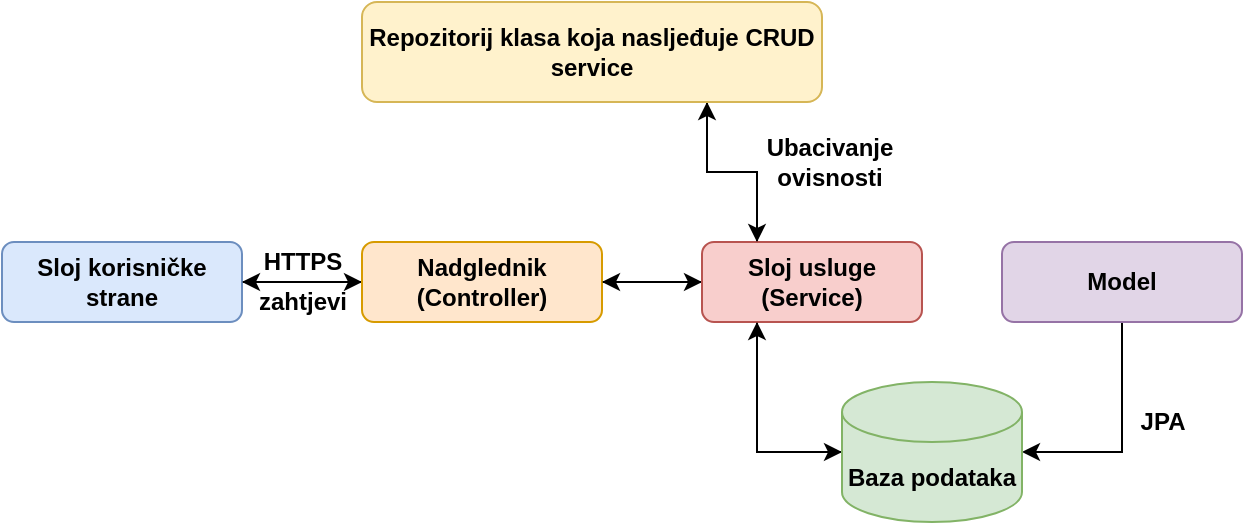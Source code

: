 <mxfile version="13.9.3" type="device"><diagram id="C5RBs43oDa-KdzZeNtuy" name="Page-1"><mxGraphModel dx="1865" dy="523" grid="1" gridSize="10" guides="1" tooltips="1" connect="1" arrows="1" fold="1" page="1" pageScale="1" pageWidth="827" pageHeight="1169" math="0" shadow="0"><root><mxCell id="WIyWlLk6GJQsqaUBKTNV-0"/><mxCell id="WIyWlLk6GJQsqaUBKTNV-1" parent="WIyWlLk6GJQsqaUBKTNV-0"/><mxCell id="Ad_OZJpvpOpTJJnWTY4k-5" style="edgeStyle=orthogonalEdgeStyle;rounded=0;orthogonalLoop=1;jettySize=auto;html=1;exitX=1;exitY=0.5;exitDx=0;exitDy=0;" edge="1" parent="WIyWlLk6GJQsqaUBKTNV-1" source="WIyWlLk6GJQsqaUBKTNV-3" target="WIyWlLk6GJQsqaUBKTNV-7"><mxGeometry relative="1" as="geometry"/></mxCell><mxCell id="WIyWlLk6GJQsqaUBKTNV-3" value="Sloj korisničke strane" style="rounded=1;whiteSpace=wrap;html=1;fontSize=12;glass=0;strokeWidth=1;shadow=0;fillColor=#dae8fc;strokeColor=#6c8ebf;fontStyle=1" parent="WIyWlLk6GJQsqaUBKTNV-1" vertex="1"><mxGeometry x="-20" y="180" width="120" height="40" as="geometry"/></mxCell><mxCell id="Ad_OZJpvpOpTJJnWTY4k-7" style="edgeStyle=orthogonalEdgeStyle;rounded=0;orthogonalLoop=1;jettySize=auto;html=1;exitX=0;exitY=0.5;exitDx=0;exitDy=0;entryX=1;entryY=0.5;entryDx=0;entryDy=0;" edge="1" parent="WIyWlLk6GJQsqaUBKTNV-1" source="WIyWlLk6GJQsqaUBKTNV-7" target="WIyWlLk6GJQsqaUBKTNV-3"><mxGeometry relative="1" as="geometry"/></mxCell><mxCell id="Ad_OZJpvpOpTJJnWTY4k-14" style="edgeStyle=orthogonalEdgeStyle;rounded=0;orthogonalLoop=1;jettySize=auto;html=1;exitX=1;exitY=0.5;exitDx=0;exitDy=0;entryX=0;entryY=0.5;entryDx=0;entryDy=0;" edge="1" parent="WIyWlLk6GJQsqaUBKTNV-1" source="WIyWlLk6GJQsqaUBKTNV-7" target="WIyWlLk6GJQsqaUBKTNV-12"><mxGeometry relative="1" as="geometry"/></mxCell><mxCell id="WIyWlLk6GJQsqaUBKTNV-7" value="Nadglednik (Controller)" style="rounded=1;whiteSpace=wrap;html=1;fontSize=12;glass=0;strokeWidth=1;shadow=0;fillColor=#ffe6cc;strokeColor=#d79b00;fontStyle=1" parent="WIyWlLk6GJQsqaUBKTNV-1" vertex="1"><mxGeometry x="160" y="180" width="120" height="40" as="geometry"/></mxCell><mxCell id="Ad_OZJpvpOpTJJnWTY4k-42" style="edgeStyle=orthogonalEdgeStyle;rounded=0;orthogonalLoop=1;jettySize=auto;html=1;exitX=0.5;exitY=1;exitDx=0;exitDy=0;entryX=1;entryY=0.5;entryDx=0;entryDy=0;entryPerimeter=0;" edge="1" parent="WIyWlLk6GJQsqaUBKTNV-1" source="WIyWlLk6GJQsqaUBKTNV-11" target="Ad_OZJpvpOpTJJnWTY4k-18"><mxGeometry relative="1" as="geometry"/></mxCell><mxCell id="WIyWlLk6GJQsqaUBKTNV-11" value="Model&lt;br&gt;" style="rounded=1;whiteSpace=wrap;html=1;fontSize=12;glass=0;strokeWidth=1;shadow=0;fillColor=#e1d5e7;strokeColor=#9673a6;fontStyle=1" parent="WIyWlLk6GJQsqaUBKTNV-1" vertex="1"><mxGeometry x="480" y="180" width="120" height="40" as="geometry"/></mxCell><mxCell id="Ad_OZJpvpOpTJJnWTY4k-17" style="edgeStyle=orthogonalEdgeStyle;rounded=0;orthogonalLoop=1;jettySize=auto;html=1;exitX=0;exitY=0.5;exitDx=0;exitDy=0;entryX=1;entryY=0.5;entryDx=0;entryDy=0;" edge="1" parent="WIyWlLk6GJQsqaUBKTNV-1" source="WIyWlLk6GJQsqaUBKTNV-12" target="WIyWlLk6GJQsqaUBKTNV-7"><mxGeometry relative="1" as="geometry"/></mxCell><mxCell id="Ad_OZJpvpOpTJJnWTY4k-37" style="edgeStyle=orthogonalEdgeStyle;rounded=0;orthogonalLoop=1;jettySize=auto;html=1;exitX=0.25;exitY=1;exitDx=0;exitDy=0;entryX=0;entryY=0.5;entryDx=0;entryDy=0;entryPerimeter=0;" edge="1" parent="WIyWlLk6GJQsqaUBKTNV-1" source="WIyWlLk6GJQsqaUBKTNV-12" target="Ad_OZJpvpOpTJJnWTY4k-18"><mxGeometry relative="1" as="geometry"/></mxCell><mxCell id="Ad_OZJpvpOpTJJnWTY4k-46" style="edgeStyle=orthogonalEdgeStyle;rounded=0;orthogonalLoop=1;jettySize=auto;html=1;exitX=0.25;exitY=0;exitDx=0;exitDy=0;entryX=0.75;entryY=1;entryDx=0;entryDy=0;" edge="1" parent="WIyWlLk6GJQsqaUBKTNV-1" source="WIyWlLk6GJQsqaUBKTNV-12" target="Ad_OZJpvpOpTJJnWTY4k-43"><mxGeometry relative="1" as="geometry"/></mxCell><mxCell id="WIyWlLk6GJQsqaUBKTNV-12" value="Sloj usluge (Service)" style="rounded=1;whiteSpace=wrap;html=1;fontSize=12;glass=0;strokeWidth=1;shadow=0;fillColor=#f8cecc;strokeColor=#b85450;fontStyle=1" parent="WIyWlLk6GJQsqaUBKTNV-1" vertex="1"><mxGeometry x="330" y="180" width="110" height="40" as="geometry"/></mxCell><mxCell id="Ad_OZJpvpOpTJJnWTY4k-10" value="HTTPS" style="text;html=1;align=center;verticalAlign=middle;resizable=0;points=[];autosize=1;fontStyle=1" vertex="1" parent="WIyWlLk6GJQsqaUBKTNV-1"><mxGeometry x="105" y="180" width="50" height="20" as="geometry"/></mxCell><mxCell id="Ad_OZJpvpOpTJJnWTY4k-12" value="zahtjevi" style="text;html=1;align=center;verticalAlign=middle;resizable=0;points=[];autosize=1;fontStyle=1" vertex="1" parent="WIyWlLk6GJQsqaUBKTNV-1"><mxGeometry x="100" y="200" width="60" height="20" as="geometry"/></mxCell><mxCell id="Ad_OZJpvpOpTJJnWTY4k-30" style="edgeStyle=orthogonalEdgeStyle;rounded=0;orthogonalLoop=1;jettySize=auto;html=1;exitX=0;exitY=0.5;exitDx=0;exitDy=0;exitPerimeter=0;entryX=0;entryY=0.5;entryDx=0;entryDy=0;entryPerimeter=0;" edge="1" parent="WIyWlLk6GJQsqaUBKTNV-1" source="Ad_OZJpvpOpTJJnWTY4k-18" target="Ad_OZJpvpOpTJJnWTY4k-18"><mxGeometry relative="1" as="geometry"/></mxCell><mxCell id="Ad_OZJpvpOpTJJnWTY4k-35" style="edgeStyle=orthogonalEdgeStyle;rounded=0;orthogonalLoop=1;jettySize=auto;html=1;exitX=0;exitY=0.5;exitDx=0;exitDy=0;exitPerimeter=0;entryX=0.25;entryY=1;entryDx=0;entryDy=0;" edge="1" parent="WIyWlLk6GJQsqaUBKTNV-1" source="Ad_OZJpvpOpTJJnWTY4k-18" target="WIyWlLk6GJQsqaUBKTNV-12"><mxGeometry relative="1" as="geometry"><Array as="points"><mxPoint x="358" y="285"/></Array></mxGeometry></mxCell><mxCell id="Ad_OZJpvpOpTJJnWTY4k-18" value="Baza podataka" style="shape=cylinder3;whiteSpace=wrap;html=1;boundedLbl=1;backgroundOutline=1;size=15;fillColor=#d5e8d4;strokeColor=#82b366;fontStyle=1" vertex="1" parent="WIyWlLk6GJQsqaUBKTNV-1"><mxGeometry x="400" y="250" width="90" height="70" as="geometry"/></mxCell><mxCell id="Ad_OZJpvpOpTJJnWTY4k-48" style="edgeStyle=orthogonalEdgeStyle;rounded=0;orthogonalLoop=1;jettySize=auto;html=1;exitX=0.75;exitY=1;exitDx=0;exitDy=0;entryX=0.25;entryY=0;entryDx=0;entryDy=0;" edge="1" parent="WIyWlLk6GJQsqaUBKTNV-1" source="Ad_OZJpvpOpTJJnWTY4k-43" target="WIyWlLk6GJQsqaUBKTNV-12"><mxGeometry relative="1" as="geometry"><Array as="points"><mxPoint x="333" y="145"/><mxPoint x="358" y="145"/></Array></mxGeometry></mxCell><mxCell id="Ad_OZJpvpOpTJJnWTY4k-43" value="Repozitorij klasa koja nasljeđuje CRUD service" style="rounded=1;whiteSpace=wrap;html=1;fillColor=#fff2cc;strokeColor=#d6b656;fontStyle=1" vertex="1" parent="WIyWlLk6GJQsqaUBKTNV-1"><mxGeometry x="160" y="60" width="230" height="50" as="geometry"/></mxCell><mxCell id="Ad_OZJpvpOpTJJnWTY4k-49" value="Ubacivanje ovisnosti" style="text;html=1;strokeColor=none;fillColor=none;align=center;verticalAlign=middle;whiteSpace=wrap;rounded=0;fontStyle=1" vertex="1" parent="WIyWlLk6GJQsqaUBKTNV-1"><mxGeometry x="374" y="130" width="40" height="20" as="geometry"/></mxCell><mxCell id="Ad_OZJpvpOpTJJnWTY4k-50" value="JPA" style="text;html=1;align=center;verticalAlign=middle;resizable=0;points=[];autosize=1;perimeterSpacing=1;fontStyle=1" vertex="1" parent="WIyWlLk6GJQsqaUBKTNV-1"><mxGeometry x="540" y="260" width="40" height="20" as="geometry"/></mxCell></root></mxGraphModel></diagram></mxfile>